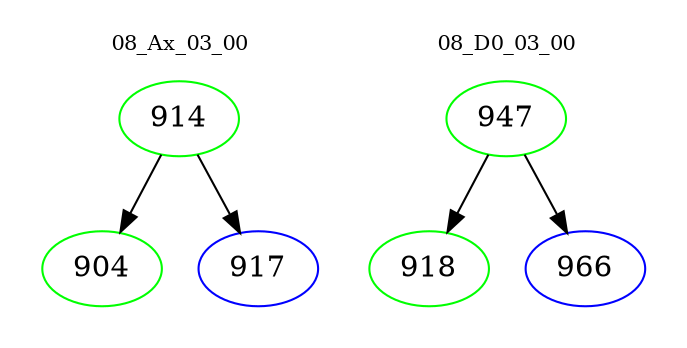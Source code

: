 digraph{
subgraph cluster_0 {
color = white
label = "08_Ax_03_00";
fontsize=10;
T0_914 [label="914", color="green"]
T0_914 -> T0_904 [color="black"]
T0_904 [label="904", color="green"]
T0_914 -> T0_917 [color="black"]
T0_917 [label="917", color="blue"]
}
subgraph cluster_1 {
color = white
label = "08_D0_03_00";
fontsize=10;
T1_947 [label="947", color="green"]
T1_947 -> T1_918 [color="black"]
T1_918 [label="918", color="green"]
T1_947 -> T1_966 [color="black"]
T1_966 [label="966", color="blue"]
}
}
